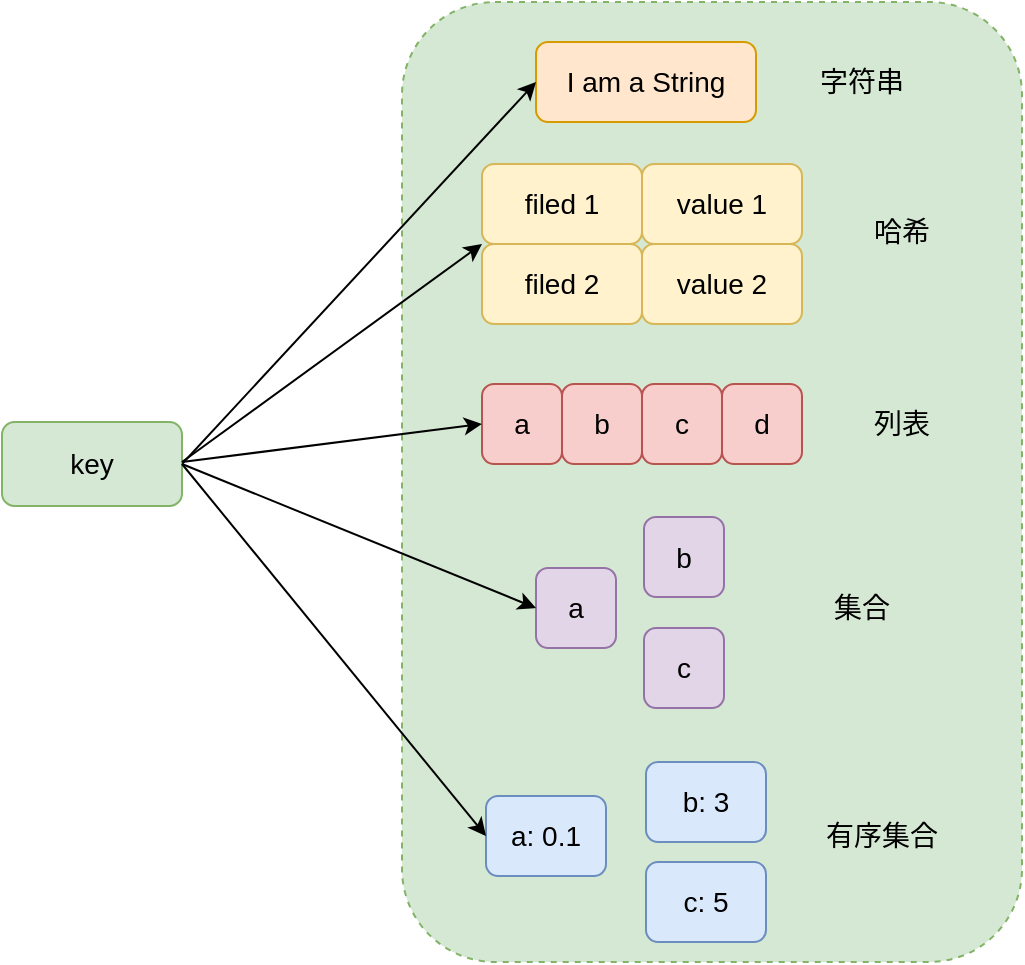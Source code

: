 <mxfile version="24.7.17">
  <diagram name="第 1 页" id="zwMGt2u0FcWau5ByTAZd">
    <mxGraphModel dx="2066" dy="1141" grid="0" gridSize="10" guides="1" tooltips="1" connect="1" arrows="1" fold="1" page="1" pageScale="1" pageWidth="827" pageHeight="1169" math="0" shadow="0">
      <root>
        <mxCell id="0" />
        <mxCell id="1" parent="0" />
        <mxCell id="Xwy3CmNZhMF4MyUA5o1_-1" value="" style="rounded=1;whiteSpace=wrap;html=1;fillColor=#d5e8d4;strokeColor=#82b366;dashed=1;fontSize=14;" vertex="1" parent="1">
          <mxGeometry x="300" y="280" width="310" height="480" as="geometry" />
        </mxCell>
        <mxCell id="Xwy3CmNZhMF4MyUA5o1_-2" value="&lt;font style=&quot;font-size: 14px;&quot;&gt;I am a String&lt;/font&gt;" style="rounded=1;whiteSpace=wrap;html=1;fillColor=#ffe6cc;strokeColor=#d79b00;fontSize=14;" vertex="1" parent="1">
          <mxGeometry x="367" y="300" width="110" height="40" as="geometry" />
        </mxCell>
        <mxCell id="Xwy3CmNZhMF4MyUA5o1_-3" value="filed 1" style="rounded=1;whiteSpace=wrap;html=1;fillColor=#fff2cc;strokeColor=#d6b656;fontSize=14;" vertex="1" parent="1">
          <mxGeometry x="340" y="361" width="80" height="40" as="geometry" />
        </mxCell>
        <mxCell id="Xwy3CmNZhMF4MyUA5o1_-4" value="value 1" style="rounded=1;whiteSpace=wrap;html=1;fillColor=#fff2cc;strokeColor=#d6b656;fontSize=14;" vertex="1" parent="1">
          <mxGeometry x="420" y="361" width="80" height="40" as="geometry" />
        </mxCell>
        <mxCell id="Xwy3CmNZhMF4MyUA5o1_-7" value="filed 2" style="rounded=1;whiteSpace=wrap;html=1;fillColor=#fff2cc;strokeColor=#d6b656;fontSize=14;" vertex="1" parent="1">
          <mxGeometry x="340" y="401" width="80" height="40" as="geometry" />
        </mxCell>
        <mxCell id="Xwy3CmNZhMF4MyUA5o1_-8" value="value 2" style="rounded=1;whiteSpace=wrap;html=1;fillColor=#fff2cc;strokeColor=#d6b656;fontSize=14;" vertex="1" parent="1">
          <mxGeometry x="420" y="401" width="80" height="40" as="geometry" />
        </mxCell>
        <mxCell id="Xwy3CmNZhMF4MyUA5o1_-9" value="a" style="rounded=1;whiteSpace=wrap;html=1;fillColor=#f8cecc;strokeColor=#b85450;fontSize=14;" vertex="1" parent="1">
          <mxGeometry x="340" y="471" width="40" height="40" as="geometry" />
        </mxCell>
        <mxCell id="Xwy3CmNZhMF4MyUA5o1_-10" value="b" style="rounded=1;whiteSpace=wrap;html=1;fillColor=#f8cecc;strokeColor=#b85450;fontSize=14;" vertex="1" parent="1">
          <mxGeometry x="380" y="471" width="40" height="40" as="geometry" />
        </mxCell>
        <mxCell id="Xwy3CmNZhMF4MyUA5o1_-11" value="c" style="rounded=1;whiteSpace=wrap;html=1;fillColor=#f8cecc;strokeColor=#b85450;fontSize=14;" vertex="1" parent="1">
          <mxGeometry x="420" y="471" width="40" height="40" as="geometry" />
        </mxCell>
        <mxCell id="Xwy3CmNZhMF4MyUA5o1_-15" value="d" style="rounded=1;whiteSpace=wrap;html=1;fillColor=#f8cecc;strokeColor=#b85450;fontSize=14;" vertex="1" parent="1">
          <mxGeometry x="460" y="471" width="40" height="40" as="geometry" />
        </mxCell>
        <mxCell id="Xwy3CmNZhMF4MyUA5o1_-16" value="a" style="rounded=1;whiteSpace=wrap;html=1;fillColor=#e1d5e7;strokeColor=#9673a6;fontSize=14;" vertex="1" parent="1">
          <mxGeometry x="367" y="563" width="40" height="40" as="geometry" />
        </mxCell>
        <mxCell id="Xwy3CmNZhMF4MyUA5o1_-17" value="b" style="rounded=1;whiteSpace=wrap;html=1;fillColor=#e1d5e7;strokeColor=#9673a6;fontSize=14;" vertex="1" parent="1">
          <mxGeometry x="421" y="537.5" width="40" height="40" as="geometry" />
        </mxCell>
        <mxCell id="Xwy3CmNZhMF4MyUA5o1_-18" value="c" style="rounded=1;whiteSpace=wrap;html=1;fillColor=#e1d5e7;strokeColor=#9673a6;fontSize=14;" vertex="1" parent="1">
          <mxGeometry x="421" y="593" width="40" height="40" as="geometry" />
        </mxCell>
        <mxCell id="Xwy3CmNZhMF4MyUA5o1_-19" value="a: 0.1" style="rounded=1;whiteSpace=wrap;html=1;fillColor=#dae8fc;strokeColor=#6c8ebf;fontSize=14;" vertex="1" parent="1">
          <mxGeometry x="342" y="677" width="60" height="40" as="geometry" />
        </mxCell>
        <mxCell id="Xwy3CmNZhMF4MyUA5o1_-22" value="c: 5" style="rounded=1;whiteSpace=wrap;html=1;fillColor=#dae8fc;strokeColor=#6c8ebf;fontSize=14;" vertex="1" parent="1">
          <mxGeometry x="422" y="710" width="60" height="40" as="geometry" />
        </mxCell>
        <mxCell id="Xwy3CmNZhMF4MyUA5o1_-23" value="b: 3" style="rounded=1;whiteSpace=wrap;html=1;fillColor=#dae8fc;strokeColor=#6c8ebf;fontSize=14;" vertex="1" parent="1">
          <mxGeometry x="422" y="660" width="60" height="40" as="geometry" />
        </mxCell>
        <mxCell id="Xwy3CmNZhMF4MyUA5o1_-27" value="字符串" style="text;html=1;align=center;verticalAlign=middle;whiteSpace=wrap;rounded=0;fontSize=14;" vertex="1" parent="1">
          <mxGeometry x="500" y="305" width="60" height="30" as="geometry" />
        </mxCell>
        <mxCell id="Xwy3CmNZhMF4MyUA5o1_-28" value="哈希" style="text;html=1;align=center;verticalAlign=middle;whiteSpace=wrap;rounded=0;fontSize=14;" vertex="1" parent="1">
          <mxGeometry x="520" y="380" width="60" height="30" as="geometry" />
        </mxCell>
        <mxCell id="Xwy3CmNZhMF4MyUA5o1_-29" value="列表" style="text;html=1;align=center;verticalAlign=middle;whiteSpace=wrap;rounded=0;fontSize=14;" vertex="1" parent="1">
          <mxGeometry x="520" y="476" width="60" height="30" as="geometry" />
        </mxCell>
        <mxCell id="Xwy3CmNZhMF4MyUA5o1_-30" value="集合" style="text;html=1;align=center;verticalAlign=middle;whiteSpace=wrap;rounded=0;fontSize=14;" vertex="1" parent="1">
          <mxGeometry x="500" y="568" width="60" height="30" as="geometry" />
        </mxCell>
        <mxCell id="Xwy3CmNZhMF4MyUA5o1_-31" value="有序集合" style="text;html=1;align=center;verticalAlign=middle;whiteSpace=wrap;rounded=0;fontSize=14;" vertex="1" parent="1">
          <mxGeometry x="510" y="682" width="60" height="30" as="geometry" />
        </mxCell>
        <mxCell id="Xwy3CmNZhMF4MyUA5o1_-33" style="rounded=0;orthogonalLoop=1;jettySize=auto;html=1;entryX=0;entryY=0.5;entryDx=0;entryDy=0;exitX=1;exitY=0.5;exitDx=0;exitDy=0;" edge="1" parent="1" source="Xwy3CmNZhMF4MyUA5o1_-32" target="Xwy3CmNZhMF4MyUA5o1_-2">
          <mxGeometry relative="1" as="geometry" />
        </mxCell>
        <mxCell id="Xwy3CmNZhMF4MyUA5o1_-32" value="&lt;font style=&quot;font-size: 14px;&quot;&gt;key&lt;/font&gt;" style="rounded=1;whiteSpace=wrap;html=1;glass=0;fillColor=#d5e8d4;strokeColor=#82b366;" vertex="1" parent="1">
          <mxGeometry x="100" y="490" width="90" height="42" as="geometry" />
        </mxCell>
        <mxCell id="Xwy3CmNZhMF4MyUA5o1_-34" style="rounded=0;orthogonalLoop=1;jettySize=auto;html=1;entryX=0;entryY=0;entryDx=0;entryDy=0;" edge="1" parent="1" target="Xwy3CmNZhMF4MyUA5o1_-7">
          <mxGeometry relative="1" as="geometry">
            <mxPoint x="190" y="510" as="sourcePoint" />
            <mxPoint x="377" y="330" as="targetPoint" />
          </mxGeometry>
        </mxCell>
        <mxCell id="Xwy3CmNZhMF4MyUA5o1_-35" style="rounded=0;orthogonalLoop=1;jettySize=auto;html=1;entryX=0;entryY=0.5;entryDx=0;entryDy=0;" edge="1" parent="1" target="Xwy3CmNZhMF4MyUA5o1_-9">
          <mxGeometry relative="1" as="geometry">
            <mxPoint x="190" y="510" as="sourcePoint" />
            <mxPoint x="387" y="340" as="targetPoint" />
          </mxGeometry>
        </mxCell>
        <mxCell id="Xwy3CmNZhMF4MyUA5o1_-36" style="rounded=0;orthogonalLoop=1;jettySize=auto;html=1;entryX=0;entryY=0.5;entryDx=0;entryDy=0;exitX=1;exitY=0.5;exitDx=0;exitDy=0;" edge="1" parent="1" source="Xwy3CmNZhMF4MyUA5o1_-32" target="Xwy3CmNZhMF4MyUA5o1_-16">
          <mxGeometry relative="1" as="geometry">
            <mxPoint x="200" y="520" as="sourcePoint" />
            <mxPoint x="350" y="501" as="targetPoint" />
          </mxGeometry>
        </mxCell>
        <mxCell id="Xwy3CmNZhMF4MyUA5o1_-37" style="rounded=0;orthogonalLoop=1;jettySize=auto;html=1;entryX=0;entryY=0.5;entryDx=0;entryDy=0;exitX=1;exitY=0.5;exitDx=0;exitDy=0;" edge="1" parent="1" source="Xwy3CmNZhMF4MyUA5o1_-32" target="Xwy3CmNZhMF4MyUA5o1_-19">
          <mxGeometry relative="1" as="geometry">
            <mxPoint x="210" y="530" as="sourcePoint" />
            <mxPoint x="360" y="511" as="targetPoint" />
          </mxGeometry>
        </mxCell>
      </root>
    </mxGraphModel>
  </diagram>
</mxfile>
